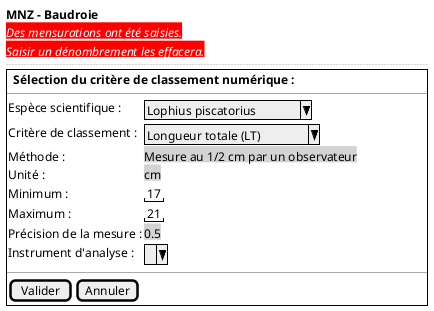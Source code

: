 @startsalt
{
    **MNZ - Baudroie**

    <back:red><font color=white><i>Des mensurations ont été saisies.
    <back:red><font color=white><i>Saisir un dénombrement les effacera.
    ...

  {+
    { | . |  <b>Sélection du critère de classement numérique :  | . | . | . | . | . | . | . | . | . |. |. |. |. |. |. |. |. |. |. |. |. |. |. |. |. }
    --
{
      Espèce scientifique :    | { ^Lophius piscatorius^ }

      Critère de classement :    | { ^Longueur totale (LT)^ }

      Méthode :    | <back:lightgrey><font color=black size=12>Mesure au 1/2 cm par un observateur

      Unité :   |  <back:lightgrey><font color=black size=12>cm

      Minimum :   |  "17"

      Maximum : | "21"

      Précision de la mesure :    |  <back:lightgrey><font color=black size=12>0.5

      Instrument d'analyse : { ^ ^ }

  }
      --
    { [Valider] | [Annuler] }
    }
 }
@endsalt